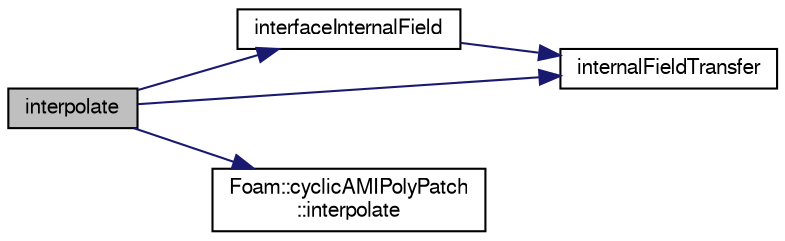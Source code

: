 digraph "interpolate"
{
  bgcolor="transparent";
  edge [fontname="FreeSans",fontsize="10",labelfontname="FreeSans",labelfontsize="10"];
  node [fontname="FreeSans",fontsize="10",shape=record];
  rankdir="LR";
  Node383 [label="interpolate",height=0.2,width=0.4,color="black", fillcolor="grey75", style="filled", fontcolor="black"];
  Node383 -> Node384 [color="midnightblue",fontsize="10",style="solid",fontname="FreeSans"];
  Node384 [label="interfaceInternalField",height=0.2,width=0.4,color="black",URL="$a22810.html#aa8871ae0f8409c5f343da9516cd8c846",tooltip="Return the values of the given internal data adjacent to. "];
  Node384 -> Node385 [color="midnightblue",fontsize="10",style="solid",fontname="FreeSans"];
  Node385 [label="internalFieldTransfer",height=0.2,width=0.4,color="black",URL="$a22810.html#a237c9448fbff6fcefb820f4076a58f26",tooltip="Return neighbour field. "];
  Node383 -> Node385 [color="midnightblue",fontsize="10",style="solid",fontname="FreeSans"];
  Node383 -> Node386 [color="midnightblue",fontsize="10",style="solid",fontname="FreeSans"];
  Node386 [label="Foam::cyclicAMIPolyPatch\l::interpolate",height=0.2,width=0.4,color="black",URL="$a24946.html#a7bb266ad4e025949d6e7c460e332253e",tooltip="Interpolate field. "];
}
